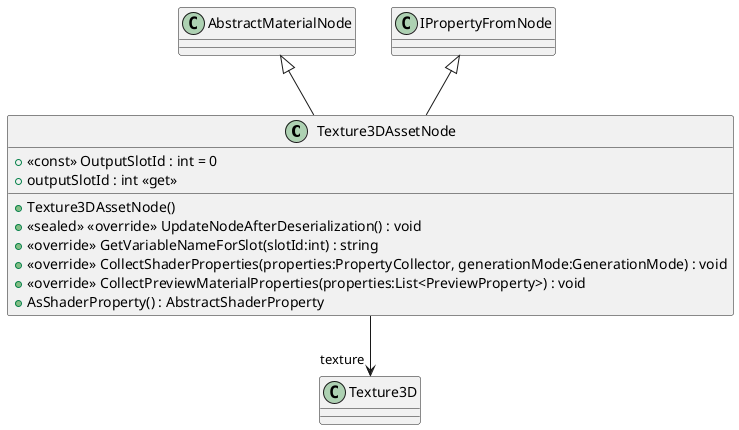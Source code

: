 @startuml
class Texture3DAssetNode {
    + <<const>> OutputSlotId : int = 0
    + Texture3DAssetNode()
    + <<sealed>> <<override>> UpdateNodeAfterDeserialization() : void
    + <<override>> GetVariableNameForSlot(slotId:int) : string
    + <<override>> CollectShaderProperties(properties:PropertyCollector, generationMode:GenerationMode) : void
    + <<override>> CollectPreviewMaterialProperties(properties:List<PreviewProperty>) : void
    + AsShaderProperty() : AbstractShaderProperty
    + outputSlotId : int <<get>>
}
AbstractMaterialNode <|-- Texture3DAssetNode
IPropertyFromNode <|-- Texture3DAssetNode
Texture3DAssetNode --> "texture" Texture3D
@enduml

